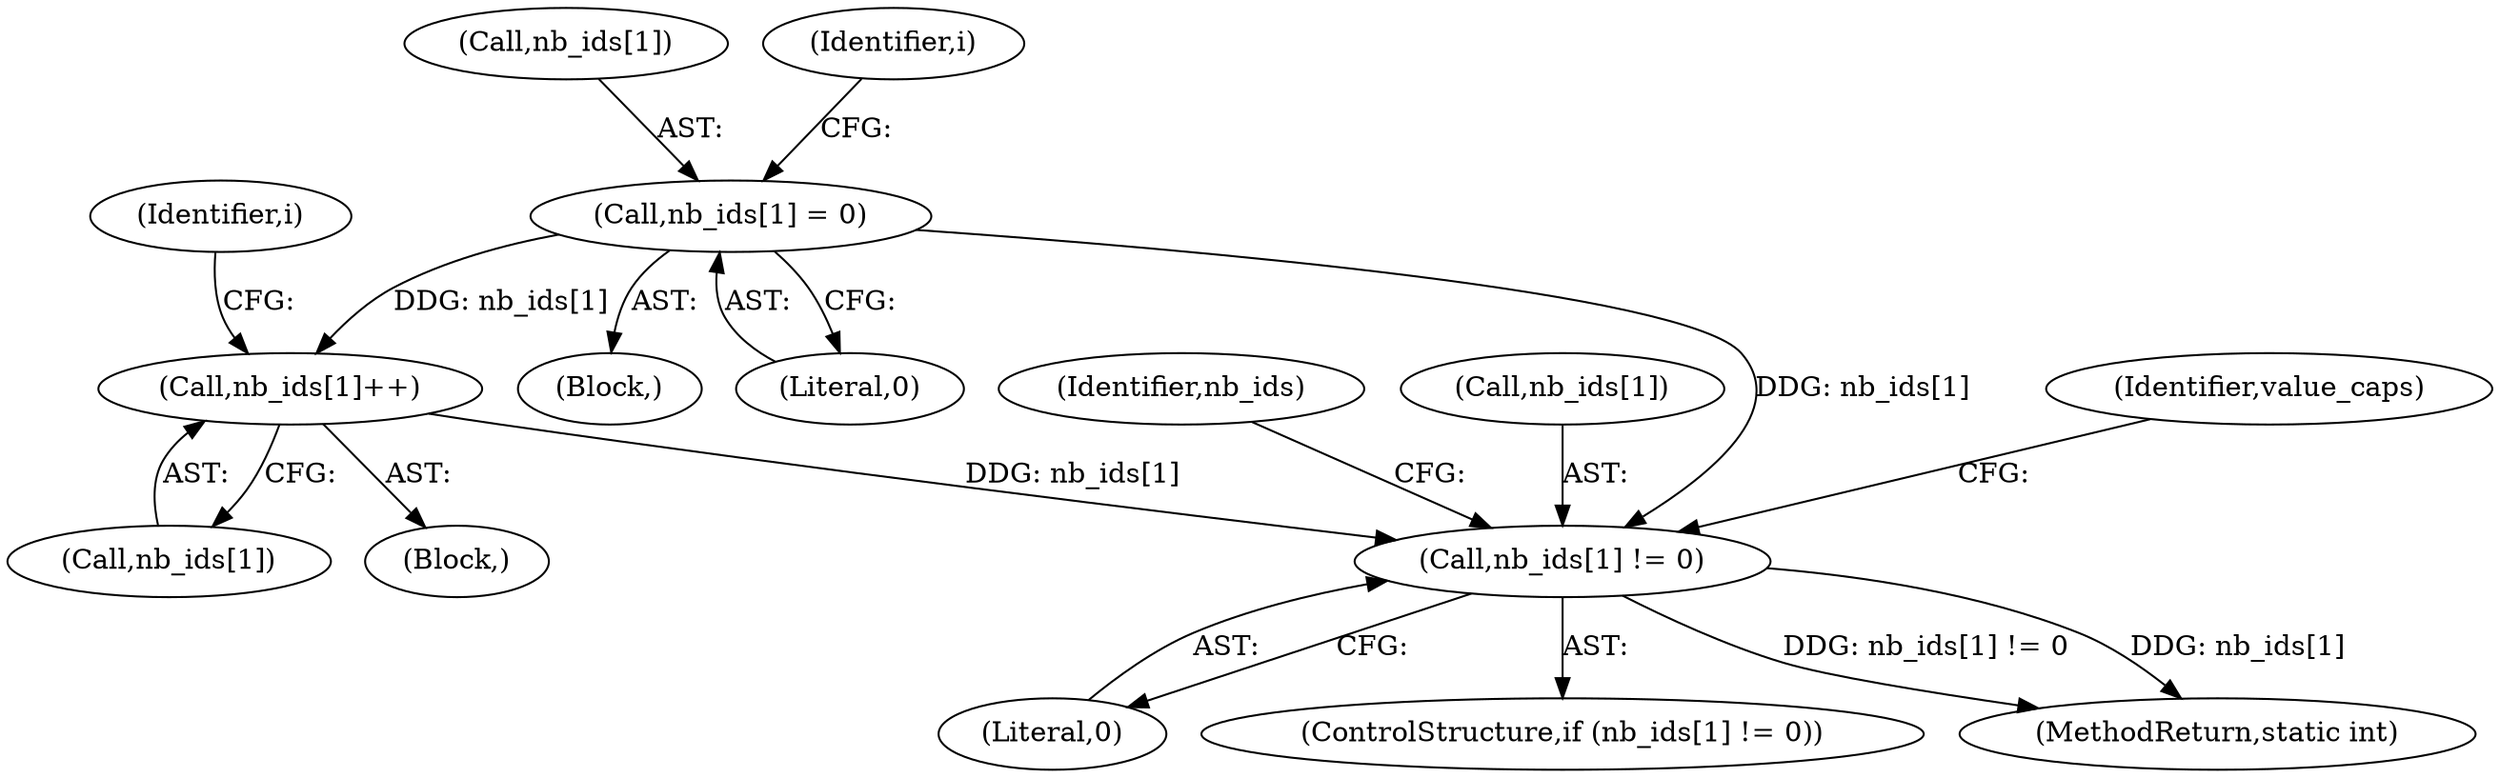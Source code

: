 digraph "1_Chrome_ac149a8d4371c0e01e0934fdd57b09e86f96b5b9_20@array" {
"1000491" [label="(Call,nb_ids[1]++)"];
"1000456" [label="(Call,nb_ids[1] = 0)"];
"1000502" [label="(Call,nb_ids[1] != 0)"];
"1000450" [label="(Block,)"];
"1000473" [label="(Identifier,i)"];
"1000491" [label="(Call,nb_ids[1]++)"];
"1000460" [label="(Literal,0)"];
"1000506" [label="(Literal,0)"];
"1000492" [label="(Call,nb_ids[1])"];
"1000457" [label="(Call,nb_ids[1])"];
"1000490" [label="(Block,)"];
"1000502" [label="(Call,nb_ids[1] != 0)"];
"1000463" [label="(Identifier,i)"];
"1000501" [label="(ControlStructure,if (nb_ids[1] != 0))"];
"1000737" [label="(MethodReturn,static int)"];
"1000539" [label="(Identifier,value_caps)"];
"1000511" [label="(Identifier,nb_ids)"];
"1000456" [label="(Call,nb_ids[1] = 0)"];
"1000503" [label="(Call,nb_ids[1])"];
"1000491" -> "1000490"  [label="AST: "];
"1000491" -> "1000492"  [label="CFG: "];
"1000492" -> "1000491"  [label="AST: "];
"1000473" -> "1000491"  [label="CFG: "];
"1000456" -> "1000491"  [label="DDG: nb_ids[1]"];
"1000491" -> "1000502"  [label="DDG: nb_ids[1]"];
"1000456" -> "1000450"  [label="AST: "];
"1000456" -> "1000460"  [label="CFG: "];
"1000457" -> "1000456"  [label="AST: "];
"1000460" -> "1000456"  [label="AST: "];
"1000463" -> "1000456"  [label="CFG: "];
"1000456" -> "1000502"  [label="DDG: nb_ids[1]"];
"1000502" -> "1000501"  [label="AST: "];
"1000502" -> "1000506"  [label="CFG: "];
"1000503" -> "1000502"  [label="AST: "];
"1000506" -> "1000502"  [label="AST: "];
"1000511" -> "1000502"  [label="CFG: "];
"1000539" -> "1000502"  [label="CFG: "];
"1000502" -> "1000737"  [label="DDG: nb_ids[1]"];
"1000502" -> "1000737"  [label="DDG: nb_ids[1] != 0"];
}
